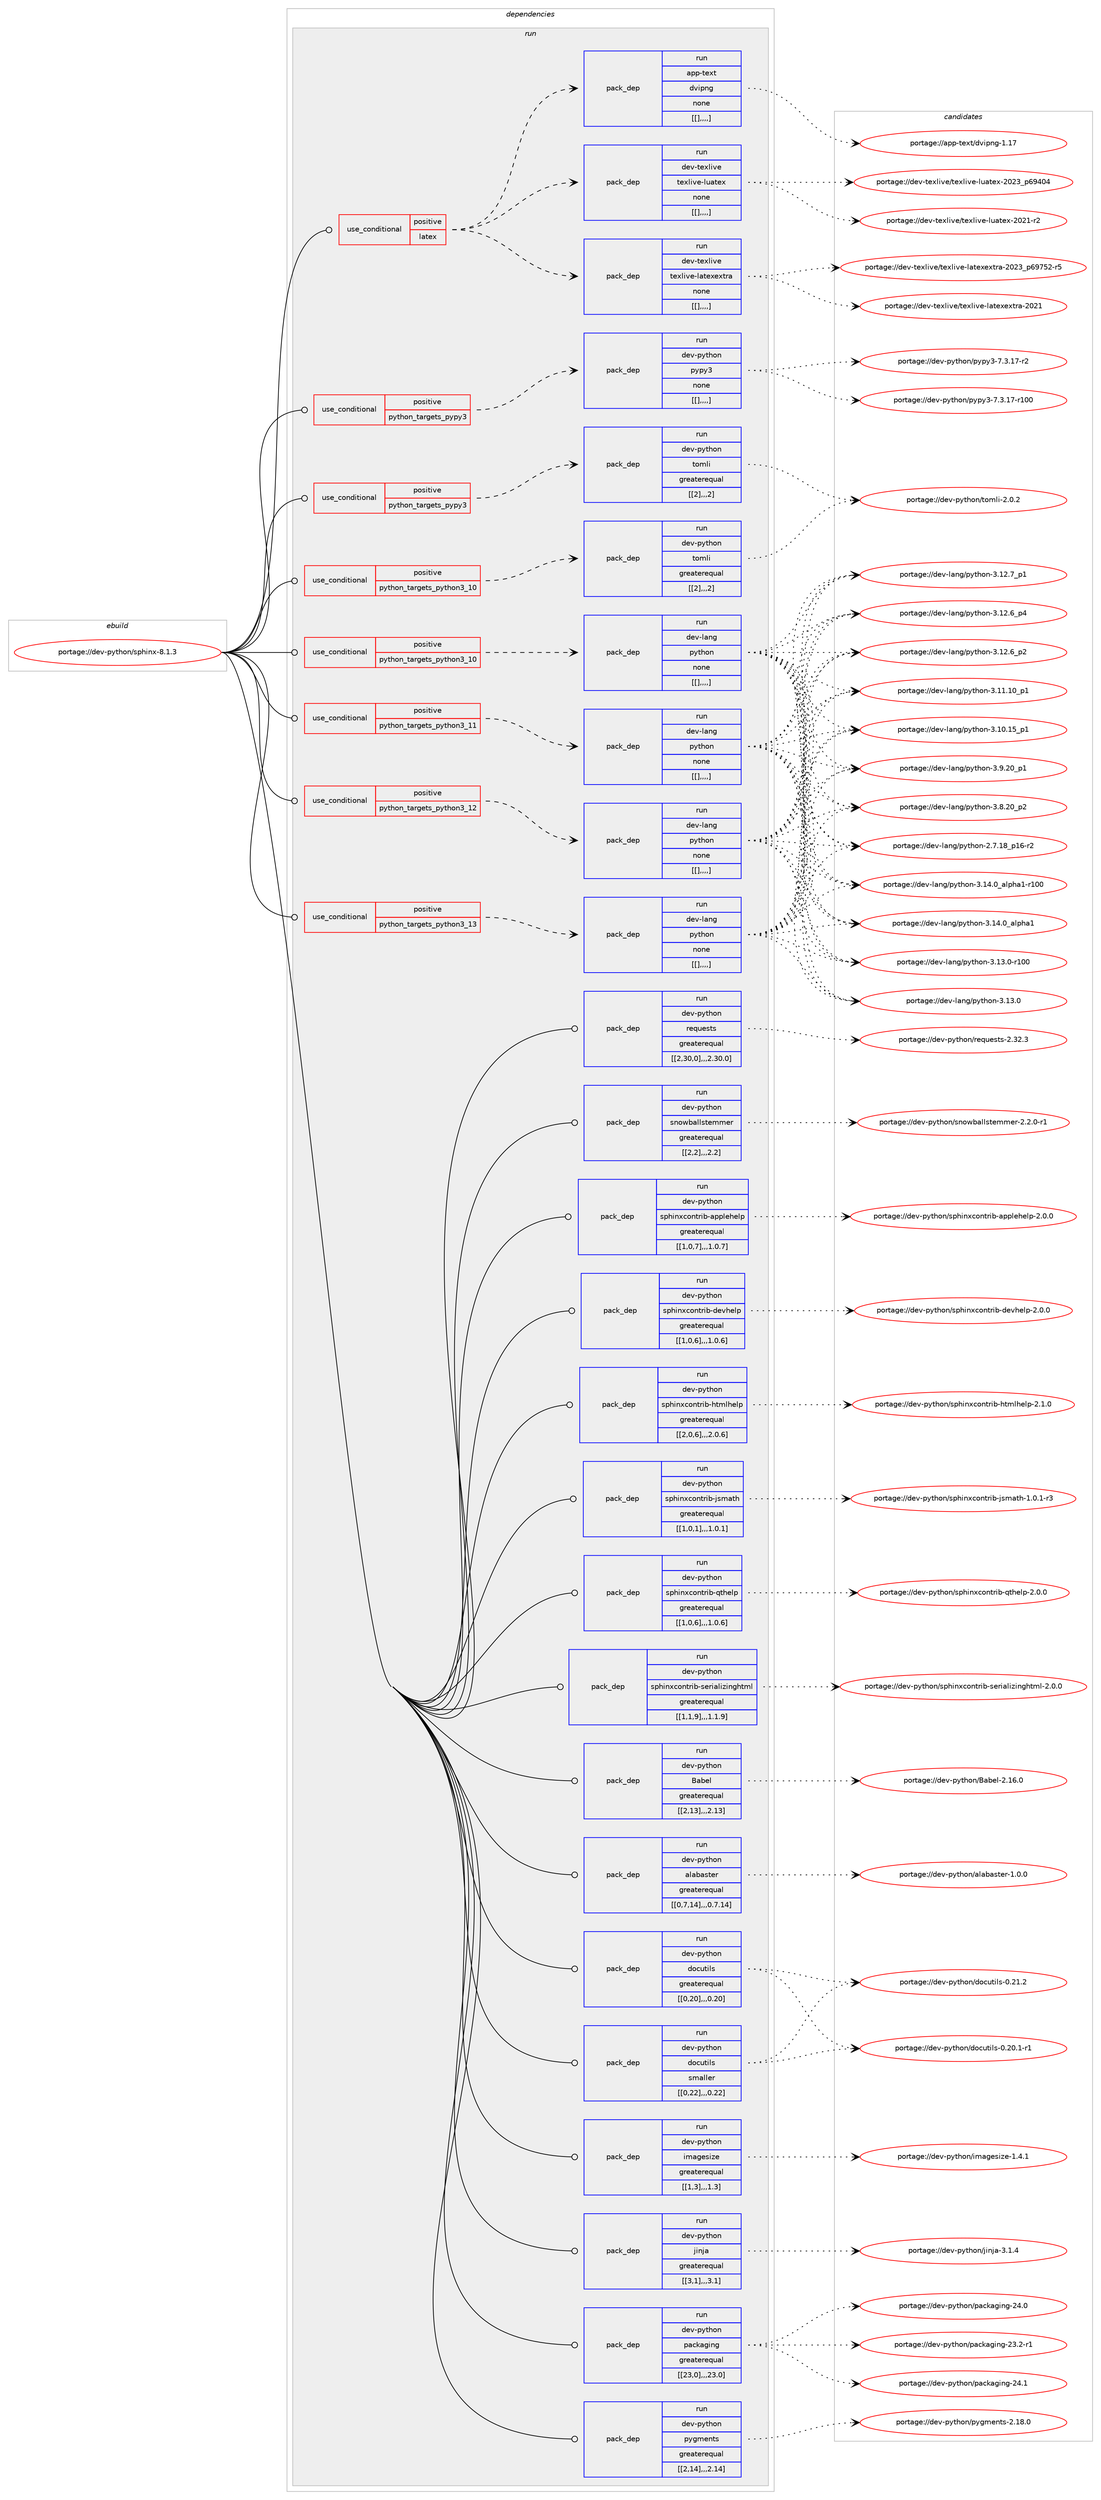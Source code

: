 digraph prolog {

# *************
# Graph options
# *************

newrank=true;
concentrate=true;
compound=true;
graph [rankdir=LR,fontname=Helvetica,fontsize=10,ranksep=1.5];#, ranksep=2.5, nodesep=0.2];
edge  [arrowhead=vee];
node  [fontname=Helvetica,fontsize=10];

# **********
# The ebuild
# **********

subgraph cluster_leftcol {
color=gray;
label=<<i>ebuild</i>>;
id [label="portage://dev-python/sphinx-8.1.3", color=red, width=4, href="../dev-python/sphinx-8.1.3.svg"];
}

# ****************
# The dependencies
# ****************

subgraph cluster_midcol {
color=gray;
label=<<i>dependencies</i>>;
subgraph cluster_compile {
fillcolor="#eeeeee";
style=filled;
label=<<i>compile</i>>;
}
subgraph cluster_compileandrun {
fillcolor="#eeeeee";
style=filled;
label=<<i>compile and run</i>>;
}
subgraph cluster_run {
fillcolor="#eeeeee";
style=filled;
label=<<i>run</i>>;
subgraph cond42592 {
dependency170818 [label=<<TABLE BORDER="0" CELLBORDER="1" CELLSPACING="0" CELLPADDING="4"><TR><TD ROWSPAN="3" CELLPADDING="10">use_conditional</TD></TR><TR><TD>positive</TD></TR><TR><TD>latex</TD></TR></TABLE>>, shape=none, color=red];
subgraph pack126925 {
dependency170896 [label=<<TABLE BORDER="0" CELLBORDER="1" CELLSPACING="0" CELLPADDING="4" WIDTH="220"><TR><TD ROWSPAN="6" CELLPADDING="30">pack_dep</TD></TR><TR><TD WIDTH="110">run</TD></TR><TR><TD>dev-texlive</TD></TR><TR><TD>texlive-latexextra</TD></TR><TR><TD>none</TD></TR><TR><TD>[[],,,,]</TD></TR></TABLE>>, shape=none, color=blue];
}
dependency170818:e -> dependency170896:w [weight=20,style="dashed",arrowhead="vee"];
subgraph pack126929 {
dependency170916 [label=<<TABLE BORDER="0" CELLBORDER="1" CELLSPACING="0" CELLPADDING="4" WIDTH="220"><TR><TD ROWSPAN="6" CELLPADDING="30">pack_dep</TD></TR><TR><TD WIDTH="110">run</TD></TR><TR><TD>dev-texlive</TD></TR><TR><TD>texlive-luatex</TD></TR><TR><TD>none</TD></TR><TR><TD>[[],,,,]</TD></TR></TABLE>>, shape=none, color=blue];
}
dependency170818:e -> dependency170916:w [weight=20,style="dashed",arrowhead="vee"];
subgraph pack126936 {
dependency170933 [label=<<TABLE BORDER="0" CELLBORDER="1" CELLSPACING="0" CELLPADDING="4" WIDTH="220"><TR><TD ROWSPAN="6" CELLPADDING="30">pack_dep</TD></TR><TR><TD WIDTH="110">run</TD></TR><TR><TD>app-text</TD></TR><TR><TD>dvipng</TD></TR><TR><TD>none</TD></TR><TR><TD>[[],,,,]</TD></TR></TABLE>>, shape=none, color=blue];
}
dependency170818:e -> dependency170933:w [weight=20,style="dashed",arrowhead="vee"];
}
id:e -> dependency170818:w [weight=20,style="solid",arrowhead="odot"];
subgraph cond42689 {
dependency171027 [label=<<TABLE BORDER="0" CELLBORDER="1" CELLSPACING="0" CELLPADDING="4"><TR><TD ROWSPAN="3" CELLPADDING="10">use_conditional</TD></TR><TR><TD>positive</TD></TR><TR><TD>python_targets_pypy3</TD></TR></TABLE>>, shape=none, color=red];
subgraph pack127013 {
dependency171067 [label=<<TABLE BORDER="0" CELLBORDER="1" CELLSPACING="0" CELLPADDING="4" WIDTH="220"><TR><TD ROWSPAN="6" CELLPADDING="30">pack_dep</TD></TR><TR><TD WIDTH="110">run</TD></TR><TR><TD>dev-python</TD></TR><TR><TD>pypy3</TD></TR><TR><TD>none</TD></TR><TR><TD>[[],,,,]</TD></TR></TABLE>>, shape=none, color=blue];
}
dependency171027:e -> dependency171067:w [weight=20,style="dashed",arrowhead="vee"];
}
id:e -> dependency171027:w [weight=20,style="solid",arrowhead="odot"];
subgraph cond42707 {
dependency171104 [label=<<TABLE BORDER="0" CELLBORDER="1" CELLSPACING="0" CELLPADDING="4"><TR><TD ROWSPAN="3" CELLPADDING="10">use_conditional</TD></TR><TR><TD>positive</TD></TR><TR><TD>python_targets_pypy3</TD></TR></TABLE>>, shape=none, color=red];
subgraph pack127044 {
dependency171121 [label=<<TABLE BORDER="0" CELLBORDER="1" CELLSPACING="0" CELLPADDING="4" WIDTH="220"><TR><TD ROWSPAN="6" CELLPADDING="30">pack_dep</TD></TR><TR><TD WIDTH="110">run</TD></TR><TR><TD>dev-python</TD></TR><TR><TD>tomli</TD></TR><TR><TD>greaterequal</TD></TR><TR><TD>[[2],,,2]</TD></TR></TABLE>>, shape=none, color=blue];
}
dependency171104:e -> dependency171121:w [weight=20,style="dashed",arrowhead="vee"];
}
id:e -> dependency171104:w [weight=20,style="solid",arrowhead="odot"];
subgraph cond42739 {
dependency171173 [label=<<TABLE BORDER="0" CELLBORDER="1" CELLSPACING="0" CELLPADDING="4"><TR><TD ROWSPAN="3" CELLPADDING="10">use_conditional</TD></TR><TR><TD>positive</TD></TR><TR><TD>python_targets_python3_10</TD></TR></TABLE>>, shape=none, color=red];
subgraph pack127088 {
dependency171201 [label=<<TABLE BORDER="0" CELLBORDER="1" CELLSPACING="0" CELLPADDING="4" WIDTH="220"><TR><TD ROWSPAN="6" CELLPADDING="30">pack_dep</TD></TR><TR><TD WIDTH="110">run</TD></TR><TR><TD>dev-lang</TD></TR><TR><TD>python</TD></TR><TR><TD>none</TD></TR><TR><TD>[[],,,,]</TD></TR></TABLE>>, shape=none, color=blue];
}
dependency171173:e -> dependency171201:w [weight=20,style="dashed",arrowhead="vee"];
}
id:e -> dependency171173:w [weight=20,style="solid",arrowhead="odot"];
subgraph cond42769 {
dependency171248 [label=<<TABLE BORDER="0" CELLBORDER="1" CELLSPACING="0" CELLPADDING="4"><TR><TD ROWSPAN="3" CELLPADDING="10">use_conditional</TD></TR><TR><TD>positive</TD></TR><TR><TD>python_targets_python3_10</TD></TR></TABLE>>, shape=none, color=red];
subgraph pack127123 {
dependency171263 [label=<<TABLE BORDER="0" CELLBORDER="1" CELLSPACING="0" CELLPADDING="4" WIDTH="220"><TR><TD ROWSPAN="6" CELLPADDING="30">pack_dep</TD></TR><TR><TD WIDTH="110">run</TD></TR><TR><TD>dev-python</TD></TR><TR><TD>tomli</TD></TR><TR><TD>greaterequal</TD></TR><TR><TD>[[2],,,2]</TD></TR></TABLE>>, shape=none, color=blue];
}
dependency171248:e -> dependency171263:w [weight=20,style="dashed",arrowhead="vee"];
}
id:e -> dependency171248:w [weight=20,style="solid",arrowhead="odot"];
subgraph cond42793 {
dependency171415 [label=<<TABLE BORDER="0" CELLBORDER="1" CELLSPACING="0" CELLPADDING="4"><TR><TD ROWSPAN="3" CELLPADDING="10">use_conditional</TD></TR><TR><TD>positive</TD></TR><TR><TD>python_targets_python3_11</TD></TR></TABLE>>, shape=none, color=red];
subgraph pack127228 {
dependency171430 [label=<<TABLE BORDER="0" CELLBORDER="1" CELLSPACING="0" CELLPADDING="4" WIDTH="220"><TR><TD ROWSPAN="6" CELLPADDING="30">pack_dep</TD></TR><TR><TD WIDTH="110">run</TD></TR><TR><TD>dev-lang</TD></TR><TR><TD>python</TD></TR><TR><TD>none</TD></TR><TR><TD>[[],,,,]</TD></TR></TABLE>>, shape=none, color=blue];
}
dependency171415:e -> dependency171430:w [weight=20,style="dashed",arrowhead="vee"];
}
id:e -> dependency171415:w [weight=20,style="solid",arrowhead="odot"];
subgraph cond42860 {
dependency171462 [label=<<TABLE BORDER="0" CELLBORDER="1" CELLSPACING="0" CELLPADDING="4"><TR><TD ROWSPAN="3" CELLPADDING="10">use_conditional</TD></TR><TR><TD>positive</TD></TR><TR><TD>python_targets_python3_12</TD></TR></TABLE>>, shape=none, color=red];
subgraph pack127272 {
dependency171543 [label=<<TABLE BORDER="0" CELLBORDER="1" CELLSPACING="0" CELLPADDING="4" WIDTH="220"><TR><TD ROWSPAN="6" CELLPADDING="30">pack_dep</TD></TR><TR><TD WIDTH="110">run</TD></TR><TR><TD>dev-lang</TD></TR><TR><TD>python</TD></TR><TR><TD>none</TD></TR><TR><TD>[[],,,,]</TD></TR></TABLE>>, shape=none, color=blue];
}
dependency171462:e -> dependency171543:w [weight=20,style="dashed",arrowhead="vee"];
}
id:e -> dependency171462:w [weight=20,style="solid",arrowhead="odot"];
subgraph cond42913 {
dependency171603 [label=<<TABLE BORDER="0" CELLBORDER="1" CELLSPACING="0" CELLPADDING="4"><TR><TD ROWSPAN="3" CELLPADDING="10">use_conditional</TD></TR><TR><TD>positive</TD></TR><TR><TD>python_targets_python3_13</TD></TR></TABLE>>, shape=none, color=red];
subgraph pack127342 {
dependency171626 [label=<<TABLE BORDER="0" CELLBORDER="1" CELLSPACING="0" CELLPADDING="4" WIDTH="220"><TR><TD ROWSPAN="6" CELLPADDING="30">pack_dep</TD></TR><TR><TD WIDTH="110">run</TD></TR><TR><TD>dev-lang</TD></TR><TR><TD>python</TD></TR><TR><TD>none</TD></TR><TR><TD>[[],,,,]</TD></TR></TABLE>>, shape=none, color=blue];
}
dependency171603:e -> dependency171626:w [weight=20,style="dashed",arrowhead="vee"];
}
id:e -> dependency171603:w [weight=20,style="solid",arrowhead="odot"];
subgraph pack127379 {
dependency171666 [label=<<TABLE BORDER="0" CELLBORDER="1" CELLSPACING="0" CELLPADDING="4" WIDTH="220"><TR><TD ROWSPAN="6" CELLPADDING="30">pack_dep</TD></TR><TR><TD WIDTH="110">run</TD></TR><TR><TD>dev-python</TD></TR><TR><TD>Babel</TD></TR><TR><TD>greaterequal</TD></TR><TR><TD>[[2,13],,,2.13]</TD></TR></TABLE>>, shape=none, color=blue];
}
id:e -> dependency171666:w [weight=20,style="solid",arrowhead="odot"];
subgraph pack127430 {
dependency171752 [label=<<TABLE BORDER="0" CELLBORDER="1" CELLSPACING="0" CELLPADDING="4" WIDTH="220"><TR><TD ROWSPAN="6" CELLPADDING="30">pack_dep</TD></TR><TR><TD WIDTH="110">run</TD></TR><TR><TD>dev-python</TD></TR><TR><TD>alabaster</TD></TR><TR><TD>greaterequal</TD></TR><TR><TD>[[0,7,14],,,0.7.14]</TD></TR></TABLE>>, shape=none, color=blue];
}
id:e -> dependency171752:w [weight=20,style="solid",arrowhead="odot"];
subgraph pack127434 {
dependency171829 [label=<<TABLE BORDER="0" CELLBORDER="1" CELLSPACING="0" CELLPADDING="4" WIDTH="220"><TR><TD ROWSPAN="6" CELLPADDING="30">pack_dep</TD></TR><TR><TD WIDTH="110">run</TD></TR><TR><TD>dev-python</TD></TR><TR><TD>docutils</TD></TR><TR><TD>greaterequal</TD></TR><TR><TD>[[0,20],,,0.20]</TD></TR></TABLE>>, shape=none, color=blue];
}
id:e -> dependency171829:w [weight=20,style="solid",arrowhead="odot"];
subgraph pack127480 {
dependency171831 [label=<<TABLE BORDER="0" CELLBORDER="1" CELLSPACING="0" CELLPADDING="4" WIDTH="220"><TR><TD ROWSPAN="6" CELLPADDING="30">pack_dep</TD></TR><TR><TD WIDTH="110">run</TD></TR><TR><TD>dev-python</TD></TR><TR><TD>docutils</TD></TR><TR><TD>smaller</TD></TR><TR><TD>[[0,22],,,0.22]</TD></TR></TABLE>>, shape=none, color=blue];
}
id:e -> dependency171831:w [weight=20,style="solid",arrowhead="odot"];
subgraph pack127574 {
dependency171977 [label=<<TABLE BORDER="0" CELLBORDER="1" CELLSPACING="0" CELLPADDING="4" WIDTH="220"><TR><TD ROWSPAN="6" CELLPADDING="30">pack_dep</TD></TR><TR><TD WIDTH="110">run</TD></TR><TR><TD>dev-python</TD></TR><TR><TD>imagesize</TD></TR><TR><TD>greaterequal</TD></TR><TR><TD>[[1,3],,,1.3]</TD></TR></TABLE>>, shape=none, color=blue];
}
id:e -> dependency171977:w [weight=20,style="solid",arrowhead="odot"];
subgraph pack127580 {
dependency171983 [label=<<TABLE BORDER="0" CELLBORDER="1" CELLSPACING="0" CELLPADDING="4" WIDTH="220"><TR><TD ROWSPAN="6" CELLPADDING="30">pack_dep</TD></TR><TR><TD WIDTH="110">run</TD></TR><TR><TD>dev-python</TD></TR><TR><TD>jinja</TD></TR><TR><TD>greaterequal</TD></TR><TR><TD>[[3,1],,,3.1]</TD></TR></TABLE>>, shape=none, color=blue];
}
id:e -> dependency171983:w [weight=20,style="solid",arrowhead="odot"];
subgraph pack127602 {
dependency172018 [label=<<TABLE BORDER="0" CELLBORDER="1" CELLSPACING="0" CELLPADDING="4" WIDTH="220"><TR><TD ROWSPAN="6" CELLPADDING="30">pack_dep</TD></TR><TR><TD WIDTH="110">run</TD></TR><TR><TD>dev-python</TD></TR><TR><TD>packaging</TD></TR><TR><TD>greaterequal</TD></TR><TR><TD>[[23,0],,,23.0]</TD></TR></TABLE>>, shape=none, color=blue];
}
id:e -> dependency172018:w [weight=20,style="solid",arrowhead="odot"];
subgraph pack127604 {
dependency172025 [label=<<TABLE BORDER="0" CELLBORDER="1" CELLSPACING="0" CELLPADDING="4" WIDTH="220"><TR><TD ROWSPAN="6" CELLPADDING="30">pack_dep</TD></TR><TR><TD WIDTH="110">run</TD></TR><TR><TD>dev-python</TD></TR><TR><TD>pygments</TD></TR><TR><TD>greaterequal</TD></TR><TR><TD>[[2,14],,,2.14]</TD></TR></TABLE>>, shape=none, color=blue];
}
id:e -> dependency172025:w [weight=20,style="solid",arrowhead="odot"];
subgraph pack127607 {
dependency172033 [label=<<TABLE BORDER="0" CELLBORDER="1" CELLSPACING="0" CELLPADDING="4" WIDTH="220"><TR><TD ROWSPAN="6" CELLPADDING="30">pack_dep</TD></TR><TR><TD WIDTH="110">run</TD></TR><TR><TD>dev-python</TD></TR><TR><TD>requests</TD></TR><TR><TD>greaterequal</TD></TR><TR><TD>[[2,30,0],,,2.30.0]</TD></TR></TABLE>>, shape=none, color=blue];
}
id:e -> dependency172033:w [weight=20,style="solid",arrowhead="odot"];
subgraph pack127610 {
dependency172041 [label=<<TABLE BORDER="0" CELLBORDER="1" CELLSPACING="0" CELLPADDING="4" WIDTH="220"><TR><TD ROWSPAN="6" CELLPADDING="30">pack_dep</TD></TR><TR><TD WIDTH="110">run</TD></TR><TR><TD>dev-python</TD></TR><TR><TD>snowballstemmer</TD></TR><TR><TD>greaterequal</TD></TR><TR><TD>[[2,2],,,2.2]</TD></TR></TABLE>>, shape=none, color=blue];
}
id:e -> dependency172041:w [weight=20,style="solid",arrowhead="odot"];
subgraph pack127627 {
dependency172058 [label=<<TABLE BORDER="0" CELLBORDER="1" CELLSPACING="0" CELLPADDING="4" WIDTH="220"><TR><TD ROWSPAN="6" CELLPADDING="30">pack_dep</TD></TR><TR><TD WIDTH="110">run</TD></TR><TR><TD>dev-python</TD></TR><TR><TD>sphinxcontrib-applehelp</TD></TR><TR><TD>greaterequal</TD></TR><TR><TD>[[1,0,7],,,1.0.7]</TD></TR></TABLE>>, shape=none, color=blue];
}
id:e -> dependency172058:w [weight=20,style="solid",arrowhead="odot"];
subgraph pack127634 {
dependency172071 [label=<<TABLE BORDER="0" CELLBORDER="1" CELLSPACING="0" CELLPADDING="4" WIDTH="220"><TR><TD ROWSPAN="6" CELLPADDING="30">pack_dep</TD></TR><TR><TD WIDTH="110">run</TD></TR><TR><TD>dev-python</TD></TR><TR><TD>sphinxcontrib-devhelp</TD></TR><TR><TD>greaterequal</TD></TR><TR><TD>[[1,0,6],,,1.0.6]</TD></TR></TABLE>>, shape=none, color=blue];
}
id:e -> dependency172071:w [weight=20,style="solid",arrowhead="odot"];
subgraph pack127639 {
dependency172079 [label=<<TABLE BORDER="0" CELLBORDER="1" CELLSPACING="0" CELLPADDING="4" WIDTH="220"><TR><TD ROWSPAN="6" CELLPADDING="30">pack_dep</TD></TR><TR><TD WIDTH="110">run</TD></TR><TR><TD>dev-python</TD></TR><TR><TD>sphinxcontrib-htmlhelp</TD></TR><TR><TD>greaterequal</TD></TR><TR><TD>[[2,0,6],,,2.0.6]</TD></TR></TABLE>>, shape=none, color=blue];
}
id:e -> dependency172079:w [weight=20,style="solid",arrowhead="odot"];
subgraph pack127654 {
dependency172107 [label=<<TABLE BORDER="0" CELLBORDER="1" CELLSPACING="0" CELLPADDING="4" WIDTH="220"><TR><TD ROWSPAN="6" CELLPADDING="30">pack_dep</TD></TR><TR><TD WIDTH="110">run</TD></TR><TR><TD>dev-python</TD></TR><TR><TD>sphinxcontrib-jsmath</TD></TR><TR><TD>greaterequal</TD></TR><TR><TD>[[1,0,1],,,1.0.1]</TD></TR></TABLE>>, shape=none, color=blue];
}
id:e -> dependency172107:w [weight=20,style="solid",arrowhead="odot"];
subgraph pack127681 {
dependency172140 [label=<<TABLE BORDER="0" CELLBORDER="1" CELLSPACING="0" CELLPADDING="4" WIDTH="220"><TR><TD ROWSPAN="6" CELLPADDING="30">pack_dep</TD></TR><TR><TD WIDTH="110">run</TD></TR><TR><TD>dev-python</TD></TR><TR><TD>sphinxcontrib-qthelp</TD></TR><TR><TD>greaterequal</TD></TR><TR><TD>[[1,0,6],,,1.0.6]</TD></TR></TABLE>>, shape=none, color=blue];
}
id:e -> dependency172140:w [weight=20,style="solid",arrowhead="odot"];
subgraph pack127699 {
dependency172206 [label=<<TABLE BORDER="0" CELLBORDER="1" CELLSPACING="0" CELLPADDING="4" WIDTH="220"><TR><TD ROWSPAN="6" CELLPADDING="30">pack_dep</TD></TR><TR><TD WIDTH="110">run</TD></TR><TR><TD>dev-python</TD></TR><TR><TD>sphinxcontrib-serializinghtml</TD></TR><TR><TD>greaterequal</TD></TR><TR><TD>[[1,1,9],,,1.1.9]</TD></TR></TABLE>>, shape=none, color=blue];
}
id:e -> dependency172206:w [weight=20,style="solid",arrowhead="odot"];
}
}

# **************
# The candidates
# **************

subgraph cluster_choices {
rank=same;
color=gray;
label=<<i>candidates</i>>;

subgraph choice127406 {
color=black;
nodesep=1;
choice100101118451161011201081051181014711610112010810511810145108971161011201011201161149745504850519511254575553504511453 [label="portage://dev-texlive/texlive-latexextra-2023_p69752-r5", color=red, width=4,href="../dev-texlive/texlive-latexextra-2023_p69752-r5.svg"];
choice10010111845116101120108105118101471161011201081051181014510897116101120101120116114974550485049 [label="portage://dev-texlive/texlive-latexextra-2021", color=red, width=4,href="../dev-texlive/texlive-latexextra-2021.svg"];
dependency170896:e -> choice100101118451161011201081051181014711610112010810511810145108971161011201011201161149745504850519511254575553504511453:w [style=dotted,weight="100"];
dependency170896:e -> choice10010111845116101120108105118101471161011201081051181014510897116101120101120116114974550485049:w [style=dotted,weight="100"];
}
subgraph choice127407 {
color=black;
nodesep=1;
choice100101118451161011201081051181014711610112010810511810145108117971161011204550485051951125457524852 [label="portage://dev-texlive/texlive-luatex-2023_p69404", color=red, width=4,href="../dev-texlive/texlive-luatex-2023_p69404.svg"];
choice1001011184511610112010810511810147116101120108105118101451081179711610112045504850494511450 [label="portage://dev-texlive/texlive-luatex-2021-r2", color=red, width=4,href="../dev-texlive/texlive-luatex-2021-r2.svg"];
dependency170916:e -> choice100101118451161011201081051181014711610112010810511810145108117971161011204550485051951125457524852:w [style=dotted,weight="100"];
dependency170916:e -> choice1001011184511610112010810511810147116101120108105118101451081179711610112045504850494511450:w [style=dotted,weight="100"];
}
subgraph choice127409 {
color=black;
nodesep=1;
choice9711211245116101120116471001181051121101034549464955 [label="portage://app-text/dvipng-1.17", color=red, width=4,href="../app-text/dvipng-1.17.svg"];
dependency170933:e -> choice9711211245116101120116471001181051121101034549464955:w [style=dotted,weight="100"];
}
subgraph choice127411 {
color=black;
nodesep=1;
choice100101118451121211161041111104711212111212151455546514649554511450 [label="portage://dev-python/pypy3-7.3.17-r2", color=red, width=4,href="../dev-python/pypy3-7.3.17-r2.svg"];
choice1001011184511212111610411111047112121112121514555465146495545114494848 [label="portage://dev-python/pypy3-7.3.17-r100", color=red, width=4,href="../dev-python/pypy3-7.3.17-r100.svg"];
dependency171067:e -> choice100101118451121211161041111104711212111212151455546514649554511450:w [style=dotted,weight="100"];
dependency171067:e -> choice1001011184511212111610411111047112121112121514555465146495545114494848:w [style=dotted,weight="100"];
}
subgraph choice127425 {
color=black;
nodesep=1;
choice1001011184511212111610411111047116111109108105455046484650 [label="portage://dev-python/tomli-2.0.2", color=red, width=4,href="../dev-python/tomli-2.0.2.svg"];
dependency171121:e -> choice1001011184511212111610411111047116111109108105455046484650:w [style=dotted,weight="100"];
}
subgraph choice127440 {
color=black;
nodesep=1;
choice100101118451089711010347112121116104111110455146495246489597108112104974945114494848 [label="portage://dev-lang/python-3.14.0_alpha1-r100", color=red, width=4,href="../dev-lang/python-3.14.0_alpha1-r100.svg"];
choice1001011184510897110103471121211161041111104551464952464895971081121049749 [label="portage://dev-lang/python-3.14.0_alpha1", color=red, width=4,href="../dev-lang/python-3.14.0_alpha1.svg"];
choice1001011184510897110103471121211161041111104551464951464845114494848 [label="portage://dev-lang/python-3.13.0-r100", color=red, width=4,href="../dev-lang/python-3.13.0-r100.svg"];
choice10010111845108971101034711212111610411111045514649514648 [label="portage://dev-lang/python-3.13.0", color=red, width=4,href="../dev-lang/python-3.13.0.svg"];
choice100101118451089711010347112121116104111110455146495046559511249 [label="portage://dev-lang/python-3.12.7_p1", color=red, width=4,href="../dev-lang/python-3.12.7_p1.svg"];
choice100101118451089711010347112121116104111110455146495046549511252 [label="portage://dev-lang/python-3.12.6_p4", color=red, width=4,href="../dev-lang/python-3.12.6_p4.svg"];
choice100101118451089711010347112121116104111110455146495046549511250 [label="portage://dev-lang/python-3.12.6_p2", color=red, width=4,href="../dev-lang/python-3.12.6_p2.svg"];
choice10010111845108971101034711212111610411111045514649494649489511249 [label="portage://dev-lang/python-3.11.10_p1", color=red, width=4,href="../dev-lang/python-3.11.10_p1.svg"];
choice10010111845108971101034711212111610411111045514649484649539511249 [label="portage://dev-lang/python-3.10.15_p1", color=red, width=4,href="../dev-lang/python-3.10.15_p1.svg"];
choice100101118451089711010347112121116104111110455146574650489511249 [label="portage://dev-lang/python-3.9.20_p1", color=red, width=4,href="../dev-lang/python-3.9.20_p1.svg"];
choice100101118451089711010347112121116104111110455146564650489511250 [label="portage://dev-lang/python-3.8.20_p2", color=red, width=4,href="../dev-lang/python-3.8.20_p2.svg"];
choice100101118451089711010347112121116104111110455046554649569511249544511450 [label="portage://dev-lang/python-2.7.18_p16-r2", color=red, width=4,href="../dev-lang/python-2.7.18_p16-r2.svg"];
dependency171201:e -> choice100101118451089711010347112121116104111110455146495246489597108112104974945114494848:w [style=dotted,weight="100"];
dependency171201:e -> choice1001011184510897110103471121211161041111104551464952464895971081121049749:w [style=dotted,weight="100"];
dependency171201:e -> choice1001011184510897110103471121211161041111104551464951464845114494848:w [style=dotted,weight="100"];
dependency171201:e -> choice10010111845108971101034711212111610411111045514649514648:w [style=dotted,weight="100"];
dependency171201:e -> choice100101118451089711010347112121116104111110455146495046559511249:w [style=dotted,weight="100"];
dependency171201:e -> choice100101118451089711010347112121116104111110455146495046549511252:w [style=dotted,weight="100"];
dependency171201:e -> choice100101118451089711010347112121116104111110455146495046549511250:w [style=dotted,weight="100"];
dependency171201:e -> choice10010111845108971101034711212111610411111045514649494649489511249:w [style=dotted,weight="100"];
dependency171201:e -> choice10010111845108971101034711212111610411111045514649484649539511249:w [style=dotted,weight="100"];
dependency171201:e -> choice100101118451089711010347112121116104111110455146574650489511249:w [style=dotted,weight="100"];
dependency171201:e -> choice100101118451089711010347112121116104111110455146564650489511250:w [style=dotted,weight="100"];
dependency171201:e -> choice100101118451089711010347112121116104111110455046554649569511249544511450:w [style=dotted,weight="100"];
}
subgraph choice127452 {
color=black;
nodesep=1;
choice1001011184511212111610411111047116111109108105455046484650 [label="portage://dev-python/tomli-2.0.2", color=red, width=4,href="../dev-python/tomli-2.0.2.svg"];
dependency171263:e -> choice1001011184511212111610411111047116111109108105455046484650:w [style=dotted,weight="100"];
}
subgraph choice127454 {
color=black;
nodesep=1;
choice100101118451089711010347112121116104111110455146495246489597108112104974945114494848 [label="portage://dev-lang/python-3.14.0_alpha1-r100", color=red, width=4,href="../dev-lang/python-3.14.0_alpha1-r100.svg"];
choice1001011184510897110103471121211161041111104551464952464895971081121049749 [label="portage://dev-lang/python-3.14.0_alpha1", color=red, width=4,href="../dev-lang/python-3.14.0_alpha1.svg"];
choice1001011184510897110103471121211161041111104551464951464845114494848 [label="portage://dev-lang/python-3.13.0-r100", color=red, width=4,href="../dev-lang/python-3.13.0-r100.svg"];
choice10010111845108971101034711212111610411111045514649514648 [label="portage://dev-lang/python-3.13.0", color=red, width=4,href="../dev-lang/python-3.13.0.svg"];
choice100101118451089711010347112121116104111110455146495046559511249 [label="portage://dev-lang/python-3.12.7_p1", color=red, width=4,href="../dev-lang/python-3.12.7_p1.svg"];
choice100101118451089711010347112121116104111110455146495046549511252 [label="portage://dev-lang/python-3.12.6_p4", color=red, width=4,href="../dev-lang/python-3.12.6_p4.svg"];
choice100101118451089711010347112121116104111110455146495046549511250 [label="portage://dev-lang/python-3.12.6_p2", color=red, width=4,href="../dev-lang/python-3.12.6_p2.svg"];
choice10010111845108971101034711212111610411111045514649494649489511249 [label="portage://dev-lang/python-3.11.10_p1", color=red, width=4,href="../dev-lang/python-3.11.10_p1.svg"];
choice10010111845108971101034711212111610411111045514649484649539511249 [label="portage://dev-lang/python-3.10.15_p1", color=red, width=4,href="../dev-lang/python-3.10.15_p1.svg"];
choice100101118451089711010347112121116104111110455146574650489511249 [label="portage://dev-lang/python-3.9.20_p1", color=red, width=4,href="../dev-lang/python-3.9.20_p1.svg"];
choice100101118451089711010347112121116104111110455146564650489511250 [label="portage://dev-lang/python-3.8.20_p2", color=red, width=4,href="../dev-lang/python-3.8.20_p2.svg"];
choice100101118451089711010347112121116104111110455046554649569511249544511450 [label="portage://dev-lang/python-2.7.18_p16-r2", color=red, width=4,href="../dev-lang/python-2.7.18_p16-r2.svg"];
dependency171430:e -> choice100101118451089711010347112121116104111110455146495246489597108112104974945114494848:w [style=dotted,weight="100"];
dependency171430:e -> choice1001011184510897110103471121211161041111104551464952464895971081121049749:w [style=dotted,weight="100"];
dependency171430:e -> choice1001011184510897110103471121211161041111104551464951464845114494848:w [style=dotted,weight="100"];
dependency171430:e -> choice10010111845108971101034711212111610411111045514649514648:w [style=dotted,weight="100"];
dependency171430:e -> choice100101118451089711010347112121116104111110455146495046559511249:w [style=dotted,weight="100"];
dependency171430:e -> choice100101118451089711010347112121116104111110455146495046549511252:w [style=dotted,weight="100"];
dependency171430:e -> choice100101118451089711010347112121116104111110455146495046549511250:w [style=dotted,weight="100"];
dependency171430:e -> choice10010111845108971101034711212111610411111045514649494649489511249:w [style=dotted,weight="100"];
dependency171430:e -> choice10010111845108971101034711212111610411111045514649484649539511249:w [style=dotted,weight="100"];
dependency171430:e -> choice100101118451089711010347112121116104111110455146574650489511249:w [style=dotted,weight="100"];
dependency171430:e -> choice100101118451089711010347112121116104111110455146564650489511250:w [style=dotted,weight="100"];
dependency171430:e -> choice100101118451089711010347112121116104111110455046554649569511249544511450:w [style=dotted,weight="100"];
}
subgraph choice127501 {
color=black;
nodesep=1;
choice100101118451089711010347112121116104111110455146495246489597108112104974945114494848 [label="portage://dev-lang/python-3.14.0_alpha1-r100", color=red, width=4,href="../dev-lang/python-3.14.0_alpha1-r100.svg"];
choice1001011184510897110103471121211161041111104551464952464895971081121049749 [label="portage://dev-lang/python-3.14.0_alpha1", color=red, width=4,href="../dev-lang/python-3.14.0_alpha1.svg"];
choice1001011184510897110103471121211161041111104551464951464845114494848 [label="portage://dev-lang/python-3.13.0-r100", color=red, width=4,href="../dev-lang/python-3.13.0-r100.svg"];
choice10010111845108971101034711212111610411111045514649514648 [label="portage://dev-lang/python-3.13.0", color=red, width=4,href="../dev-lang/python-3.13.0.svg"];
choice100101118451089711010347112121116104111110455146495046559511249 [label="portage://dev-lang/python-3.12.7_p1", color=red, width=4,href="../dev-lang/python-3.12.7_p1.svg"];
choice100101118451089711010347112121116104111110455146495046549511252 [label="portage://dev-lang/python-3.12.6_p4", color=red, width=4,href="../dev-lang/python-3.12.6_p4.svg"];
choice100101118451089711010347112121116104111110455146495046549511250 [label="portage://dev-lang/python-3.12.6_p2", color=red, width=4,href="../dev-lang/python-3.12.6_p2.svg"];
choice10010111845108971101034711212111610411111045514649494649489511249 [label="portage://dev-lang/python-3.11.10_p1", color=red, width=4,href="../dev-lang/python-3.11.10_p1.svg"];
choice10010111845108971101034711212111610411111045514649484649539511249 [label="portage://dev-lang/python-3.10.15_p1", color=red, width=4,href="../dev-lang/python-3.10.15_p1.svg"];
choice100101118451089711010347112121116104111110455146574650489511249 [label="portage://dev-lang/python-3.9.20_p1", color=red, width=4,href="../dev-lang/python-3.9.20_p1.svg"];
choice100101118451089711010347112121116104111110455146564650489511250 [label="portage://dev-lang/python-3.8.20_p2", color=red, width=4,href="../dev-lang/python-3.8.20_p2.svg"];
choice100101118451089711010347112121116104111110455046554649569511249544511450 [label="portage://dev-lang/python-2.7.18_p16-r2", color=red, width=4,href="../dev-lang/python-2.7.18_p16-r2.svg"];
dependency171543:e -> choice100101118451089711010347112121116104111110455146495246489597108112104974945114494848:w [style=dotted,weight="100"];
dependency171543:e -> choice1001011184510897110103471121211161041111104551464952464895971081121049749:w [style=dotted,weight="100"];
dependency171543:e -> choice1001011184510897110103471121211161041111104551464951464845114494848:w [style=dotted,weight="100"];
dependency171543:e -> choice10010111845108971101034711212111610411111045514649514648:w [style=dotted,weight="100"];
dependency171543:e -> choice100101118451089711010347112121116104111110455146495046559511249:w [style=dotted,weight="100"];
dependency171543:e -> choice100101118451089711010347112121116104111110455146495046549511252:w [style=dotted,weight="100"];
dependency171543:e -> choice100101118451089711010347112121116104111110455146495046549511250:w [style=dotted,weight="100"];
dependency171543:e -> choice10010111845108971101034711212111610411111045514649494649489511249:w [style=dotted,weight="100"];
dependency171543:e -> choice10010111845108971101034711212111610411111045514649484649539511249:w [style=dotted,weight="100"];
dependency171543:e -> choice100101118451089711010347112121116104111110455146574650489511249:w [style=dotted,weight="100"];
dependency171543:e -> choice100101118451089711010347112121116104111110455146564650489511250:w [style=dotted,weight="100"];
dependency171543:e -> choice100101118451089711010347112121116104111110455046554649569511249544511450:w [style=dotted,weight="100"];
}
subgraph choice127517 {
color=black;
nodesep=1;
choice100101118451089711010347112121116104111110455146495246489597108112104974945114494848 [label="portage://dev-lang/python-3.14.0_alpha1-r100", color=red, width=4,href="../dev-lang/python-3.14.0_alpha1-r100.svg"];
choice1001011184510897110103471121211161041111104551464952464895971081121049749 [label="portage://dev-lang/python-3.14.0_alpha1", color=red, width=4,href="../dev-lang/python-3.14.0_alpha1.svg"];
choice1001011184510897110103471121211161041111104551464951464845114494848 [label="portage://dev-lang/python-3.13.0-r100", color=red, width=4,href="../dev-lang/python-3.13.0-r100.svg"];
choice10010111845108971101034711212111610411111045514649514648 [label="portage://dev-lang/python-3.13.0", color=red, width=4,href="../dev-lang/python-3.13.0.svg"];
choice100101118451089711010347112121116104111110455146495046559511249 [label="portage://dev-lang/python-3.12.7_p1", color=red, width=4,href="../dev-lang/python-3.12.7_p1.svg"];
choice100101118451089711010347112121116104111110455146495046549511252 [label="portage://dev-lang/python-3.12.6_p4", color=red, width=4,href="../dev-lang/python-3.12.6_p4.svg"];
choice100101118451089711010347112121116104111110455146495046549511250 [label="portage://dev-lang/python-3.12.6_p2", color=red, width=4,href="../dev-lang/python-3.12.6_p2.svg"];
choice10010111845108971101034711212111610411111045514649494649489511249 [label="portage://dev-lang/python-3.11.10_p1", color=red, width=4,href="../dev-lang/python-3.11.10_p1.svg"];
choice10010111845108971101034711212111610411111045514649484649539511249 [label="portage://dev-lang/python-3.10.15_p1", color=red, width=4,href="../dev-lang/python-3.10.15_p1.svg"];
choice100101118451089711010347112121116104111110455146574650489511249 [label="portage://dev-lang/python-3.9.20_p1", color=red, width=4,href="../dev-lang/python-3.9.20_p1.svg"];
choice100101118451089711010347112121116104111110455146564650489511250 [label="portage://dev-lang/python-3.8.20_p2", color=red, width=4,href="../dev-lang/python-3.8.20_p2.svg"];
choice100101118451089711010347112121116104111110455046554649569511249544511450 [label="portage://dev-lang/python-2.7.18_p16-r2", color=red, width=4,href="../dev-lang/python-2.7.18_p16-r2.svg"];
dependency171626:e -> choice100101118451089711010347112121116104111110455146495246489597108112104974945114494848:w [style=dotted,weight="100"];
dependency171626:e -> choice1001011184510897110103471121211161041111104551464952464895971081121049749:w [style=dotted,weight="100"];
dependency171626:e -> choice1001011184510897110103471121211161041111104551464951464845114494848:w [style=dotted,weight="100"];
dependency171626:e -> choice10010111845108971101034711212111610411111045514649514648:w [style=dotted,weight="100"];
dependency171626:e -> choice100101118451089711010347112121116104111110455146495046559511249:w [style=dotted,weight="100"];
dependency171626:e -> choice100101118451089711010347112121116104111110455146495046549511252:w [style=dotted,weight="100"];
dependency171626:e -> choice100101118451089711010347112121116104111110455146495046549511250:w [style=dotted,weight="100"];
dependency171626:e -> choice10010111845108971101034711212111610411111045514649494649489511249:w [style=dotted,weight="100"];
dependency171626:e -> choice10010111845108971101034711212111610411111045514649484649539511249:w [style=dotted,weight="100"];
dependency171626:e -> choice100101118451089711010347112121116104111110455146574650489511249:w [style=dotted,weight="100"];
dependency171626:e -> choice100101118451089711010347112121116104111110455146564650489511250:w [style=dotted,weight="100"];
dependency171626:e -> choice100101118451089711010347112121116104111110455046554649569511249544511450:w [style=dotted,weight="100"];
}
subgraph choice127537 {
color=black;
nodesep=1;
choice100101118451121211161041111104766979810110845504649544648 [label="portage://dev-python/Babel-2.16.0", color=red, width=4,href="../dev-python/Babel-2.16.0.svg"];
dependency171666:e -> choice100101118451121211161041111104766979810110845504649544648:w [style=dotted,weight="100"];
}
subgraph choice127540 {
color=black;
nodesep=1;
choice100101118451121211161041111104797108979897115116101114454946484648 [label="portage://dev-python/alabaster-1.0.0", color=red, width=4,href="../dev-python/alabaster-1.0.0.svg"];
dependency171752:e -> choice100101118451121211161041111104797108979897115116101114454946484648:w [style=dotted,weight="100"];
}
subgraph choice127551 {
color=black;
nodesep=1;
choice10010111845112121116104111110471001119911711610510811545484650494650 [label="portage://dev-python/docutils-0.21.2", color=red, width=4,href="../dev-python/docutils-0.21.2.svg"];
choice100101118451121211161041111104710011199117116105108115454846504846494511449 [label="portage://dev-python/docutils-0.20.1-r1", color=red, width=4,href="../dev-python/docutils-0.20.1-r1.svg"];
dependency171829:e -> choice10010111845112121116104111110471001119911711610510811545484650494650:w [style=dotted,weight="100"];
dependency171829:e -> choice100101118451121211161041111104710011199117116105108115454846504846494511449:w [style=dotted,weight="100"];
}
subgraph choice127582 {
color=black;
nodesep=1;
choice10010111845112121116104111110471001119911711610510811545484650494650 [label="portage://dev-python/docutils-0.21.2", color=red, width=4,href="../dev-python/docutils-0.21.2.svg"];
choice100101118451121211161041111104710011199117116105108115454846504846494511449 [label="portage://dev-python/docutils-0.20.1-r1", color=red, width=4,href="../dev-python/docutils-0.20.1-r1.svg"];
dependency171831:e -> choice10010111845112121116104111110471001119911711610510811545484650494650:w [style=dotted,weight="100"];
dependency171831:e -> choice100101118451121211161041111104710011199117116105108115454846504846494511449:w [style=dotted,weight="100"];
}
subgraph choice127600 {
color=black;
nodesep=1;
choice100101118451121211161041111104710510997103101115105122101454946524649 [label="portage://dev-python/imagesize-1.4.1", color=red, width=4,href="../dev-python/imagesize-1.4.1.svg"];
dependency171977:e -> choice100101118451121211161041111104710510997103101115105122101454946524649:w [style=dotted,weight="100"];
}
subgraph choice127602 {
color=black;
nodesep=1;
choice100101118451121211161041111104710610511010697455146494652 [label="portage://dev-python/jinja-3.1.4", color=red, width=4,href="../dev-python/jinja-3.1.4.svg"];
dependency171983:e -> choice100101118451121211161041111104710610511010697455146494652:w [style=dotted,weight="100"];
}
subgraph choice127604 {
color=black;
nodesep=1;
choice10010111845112121116104111110471129799107971031051101034550524649 [label="portage://dev-python/packaging-24.1", color=red, width=4,href="../dev-python/packaging-24.1.svg"];
choice10010111845112121116104111110471129799107971031051101034550524648 [label="portage://dev-python/packaging-24.0", color=red, width=4,href="../dev-python/packaging-24.0.svg"];
choice100101118451121211161041111104711297991079710310511010345505146504511449 [label="portage://dev-python/packaging-23.2-r1", color=red, width=4,href="../dev-python/packaging-23.2-r1.svg"];
dependency172018:e -> choice10010111845112121116104111110471129799107971031051101034550524649:w [style=dotted,weight="100"];
dependency172018:e -> choice10010111845112121116104111110471129799107971031051101034550524648:w [style=dotted,weight="100"];
dependency172018:e -> choice100101118451121211161041111104711297991079710310511010345505146504511449:w [style=dotted,weight="100"];
}
subgraph choice127640 {
color=black;
nodesep=1;
choice100101118451121211161041111104711212110310910111011611545504649564648 [label="portage://dev-python/pygments-2.18.0", color=red, width=4,href="../dev-python/pygments-2.18.0.svg"];
dependency172025:e -> choice100101118451121211161041111104711212110310910111011611545504649564648:w [style=dotted,weight="100"];
}
subgraph choice127641 {
color=black;
nodesep=1;
choice100101118451121211161041111104711410111311710111511611545504651504651 [label="portage://dev-python/requests-2.32.3", color=red, width=4,href="../dev-python/requests-2.32.3.svg"];
dependency172033:e -> choice100101118451121211161041111104711410111311710111511611545504651504651:w [style=dotted,weight="100"];
}
subgraph choice127677 {
color=black;
nodesep=1;
choice100101118451121211161041111104711511011111998971081081151161011091091011144550465046484511449 [label="portage://dev-python/snowballstemmer-2.2.0-r1", color=red, width=4,href="../dev-python/snowballstemmer-2.2.0-r1.svg"];
dependency172041:e -> choice100101118451121211161041111104711511011111998971081081151161011091091011144550465046484511449:w [style=dotted,weight="100"];
}
subgraph choice127712 {
color=black;
nodesep=1;
choice100101118451121211161041111104711511210410511012099111110116114105984597112112108101104101108112455046484648 [label="portage://dev-python/sphinxcontrib-applehelp-2.0.0", color=red, width=4,href="../dev-python/sphinxcontrib-applehelp-2.0.0.svg"];
dependency172058:e -> choice100101118451121211161041111104711511210410511012099111110116114105984597112112108101104101108112455046484648:w [style=dotted,weight="100"];
}
subgraph choice127726 {
color=black;
nodesep=1;
choice1001011184511212111610411111047115112104105110120991111101161141059845100101118104101108112455046484648 [label="portage://dev-python/sphinxcontrib-devhelp-2.0.0", color=red, width=4,href="../dev-python/sphinxcontrib-devhelp-2.0.0.svg"];
dependency172071:e -> choice1001011184511212111610411111047115112104105110120991111101161141059845100101118104101108112455046484648:w [style=dotted,weight="100"];
}
subgraph choice127734 {
color=black;
nodesep=1;
choice1001011184511212111610411111047115112104105110120991111101161141059845104116109108104101108112455046494648 [label="portage://dev-python/sphinxcontrib-htmlhelp-2.1.0", color=red, width=4,href="../dev-python/sphinxcontrib-htmlhelp-2.1.0.svg"];
dependency172079:e -> choice1001011184511212111610411111047115112104105110120991111101161141059845104116109108104101108112455046494648:w [style=dotted,weight="100"];
}
subgraph choice127736 {
color=black;
nodesep=1;
choice1001011184511212111610411111047115112104105110120991111101161141059845106115109971161044549464846494511451 [label="portage://dev-python/sphinxcontrib-jsmath-1.0.1-r3", color=red, width=4,href="../dev-python/sphinxcontrib-jsmath-1.0.1-r3.svg"];
dependency172107:e -> choice1001011184511212111610411111047115112104105110120991111101161141059845106115109971161044549464846494511451:w [style=dotted,weight="100"];
}
subgraph choice127742 {
color=black;
nodesep=1;
choice1001011184511212111610411111047115112104105110120991111101161141059845113116104101108112455046484648 [label="portage://dev-python/sphinxcontrib-qthelp-2.0.0", color=red, width=4,href="../dev-python/sphinxcontrib-qthelp-2.0.0.svg"];
dependency172140:e -> choice1001011184511212111610411111047115112104105110120991111101161141059845113116104101108112455046484648:w [style=dotted,weight="100"];
}
subgraph choice127745 {
color=black;
nodesep=1;
choice100101118451121211161041111104711511210410511012099111110116114105984511510111410597108105122105110103104116109108455046484648 [label="portage://dev-python/sphinxcontrib-serializinghtml-2.0.0", color=red, width=4,href="../dev-python/sphinxcontrib-serializinghtml-2.0.0.svg"];
dependency172206:e -> choice100101118451121211161041111104711511210410511012099111110116114105984511510111410597108105122105110103104116109108455046484648:w [style=dotted,weight="100"];
}
}

}
